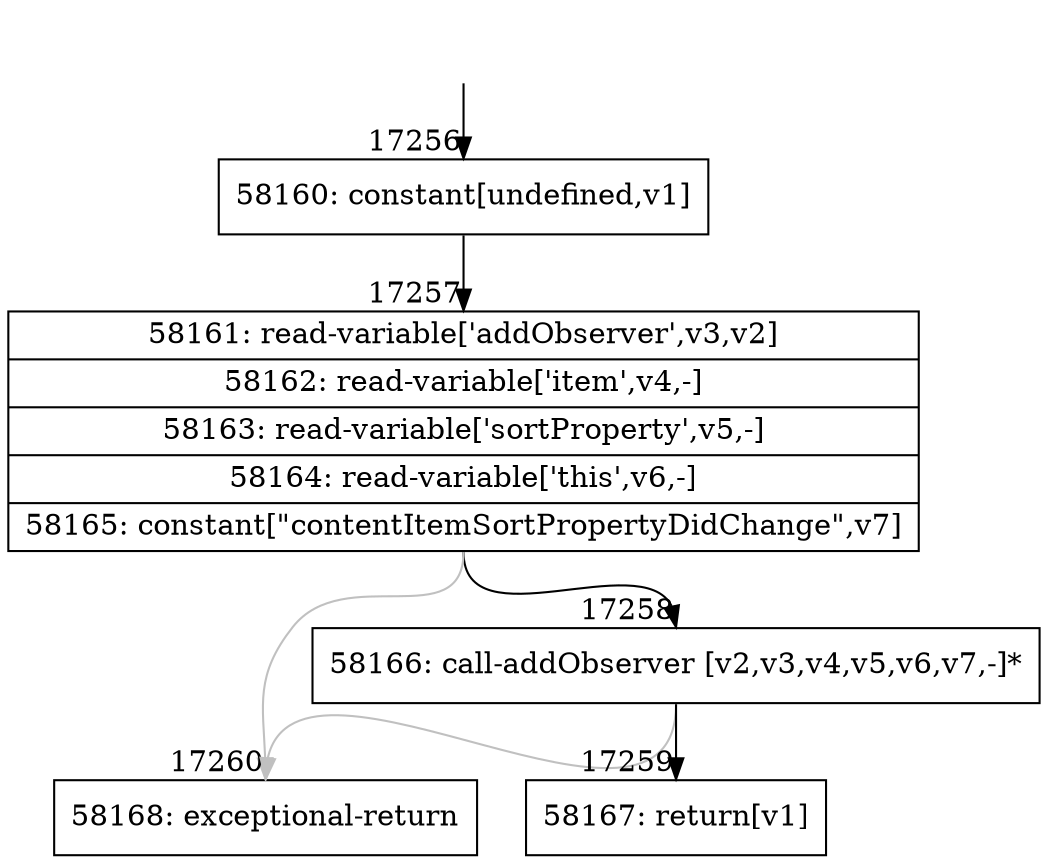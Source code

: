 digraph {
rankdir="TD"
BB_entry1489[shape=none,label=""];
BB_entry1489 -> BB17256 [tailport=s, headport=n, headlabel="    17256"]
BB17256 [shape=record label="{58160: constant[undefined,v1]}" ] 
BB17256 -> BB17257 [tailport=s, headport=n, headlabel="      17257"]
BB17257 [shape=record label="{58161: read-variable['addObserver',v3,v2]|58162: read-variable['item',v4,-]|58163: read-variable['sortProperty',v5,-]|58164: read-variable['this',v6,-]|58165: constant[\"contentItemSortPropertyDidChange\",v7]}" ] 
BB17257 -> BB17258 [tailport=s, headport=n, headlabel="      17258"]
BB17257 -> BB17260 [tailport=s, headport=n, color=gray, headlabel="      17260"]
BB17258 [shape=record label="{58166: call-addObserver [v2,v3,v4,v5,v6,v7,-]*}" ] 
BB17258 -> BB17259 [tailport=s, headport=n, headlabel="      17259"]
BB17258 -> BB17260 [tailport=s, headport=n, color=gray]
BB17259 [shape=record label="{58167: return[v1]}" ] 
BB17260 [shape=record label="{58168: exceptional-return}" ] 
//#$~ 32863
}
